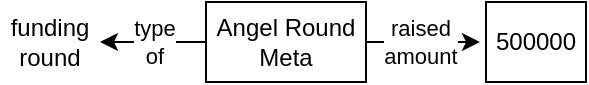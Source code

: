 <mxfile version="20.6.0" type="github">
  <diagram id="IwshfbUZRfSekwDA2pXq" name="Page-1">
    <mxGraphModel dx="1376" dy="340" grid="1" gridSize="10" guides="1" tooltips="1" connect="1" arrows="1" fold="1" page="1" pageScale="1" pageWidth="850" pageHeight="1100" math="0" shadow="0">
      <root>
        <mxCell id="0" />
        <mxCell id="1" parent="0" />
        <mxCell id="ZmxpeF18p0mKGzth2N0s-3" value="raised&lt;br&gt;amount" style="edgeStyle=orthogonalEdgeStyle;rounded=0;orthogonalLoop=1;jettySize=auto;html=1;exitX=1;exitY=0.5;exitDx=0;exitDy=0;entryX=0;entryY=0.5;entryDx=0;entryDy=0;" edge="1" parent="1">
          <mxGeometry relative="1" as="geometry">
            <mxPoint x="157" y="220" as="sourcePoint" />
            <mxPoint x="217" y="220" as="targetPoint" />
          </mxGeometry>
        </mxCell>
        <mxCell id="ZmxpeF18p0mKGzth2N0s-7" value="type&lt;br&gt;of" style="edgeStyle=orthogonalEdgeStyle;rounded=0;orthogonalLoop=1;jettySize=auto;html=1;exitX=0;exitY=0.5;exitDx=0;exitDy=0;entryX=1;entryY=0.5;entryDx=0;entryDy=0;" edge="1" parent="1" source="ZmxpeF18p0mKGzth2N0s-1" target="ZmxpeF18p0mKGzth2N0s-6">
          <mxGeometry relative="1" as="geometry" />
        </mxCell>
        <mxCell id="ZmxpeF18p0mKGzth2N0s-1" value="Angel Round Meta" style="rounded=0;whiteSpace=wrap;html=1;" vertex="1" parent="1">
          <mxGeometry x="80" y="200" width="80" height="40" as="geometry" />
        </mxCell>
        <mxCell id="ZmxpeF18p0mKGzth2N0s-2" value="500000" style="rounded=0;whiteSpace=wrap;html=1;" vertex="1" parent="1">
          <mxGeometry x="220" y="200" width="50" height="40" as="geometry" />
        </mxCell>
        <mxCell id="ZmxpeF18p0mKGzth2N0s-6" value="funding&lt;br&gt;round" style="text;html=1;strokeColor=none;fillColor=none;align=center;verticalAlign=middle;whiteSpace=wrap;rounded=0;" vertex="1" parent="1">
          <mxGeometry x="-23" y="212.5" width="50" height="15" as="geometry" />
        </mxCell>
      </root>
    </mxGraphModel>
  </diagram>
</mxfile>
